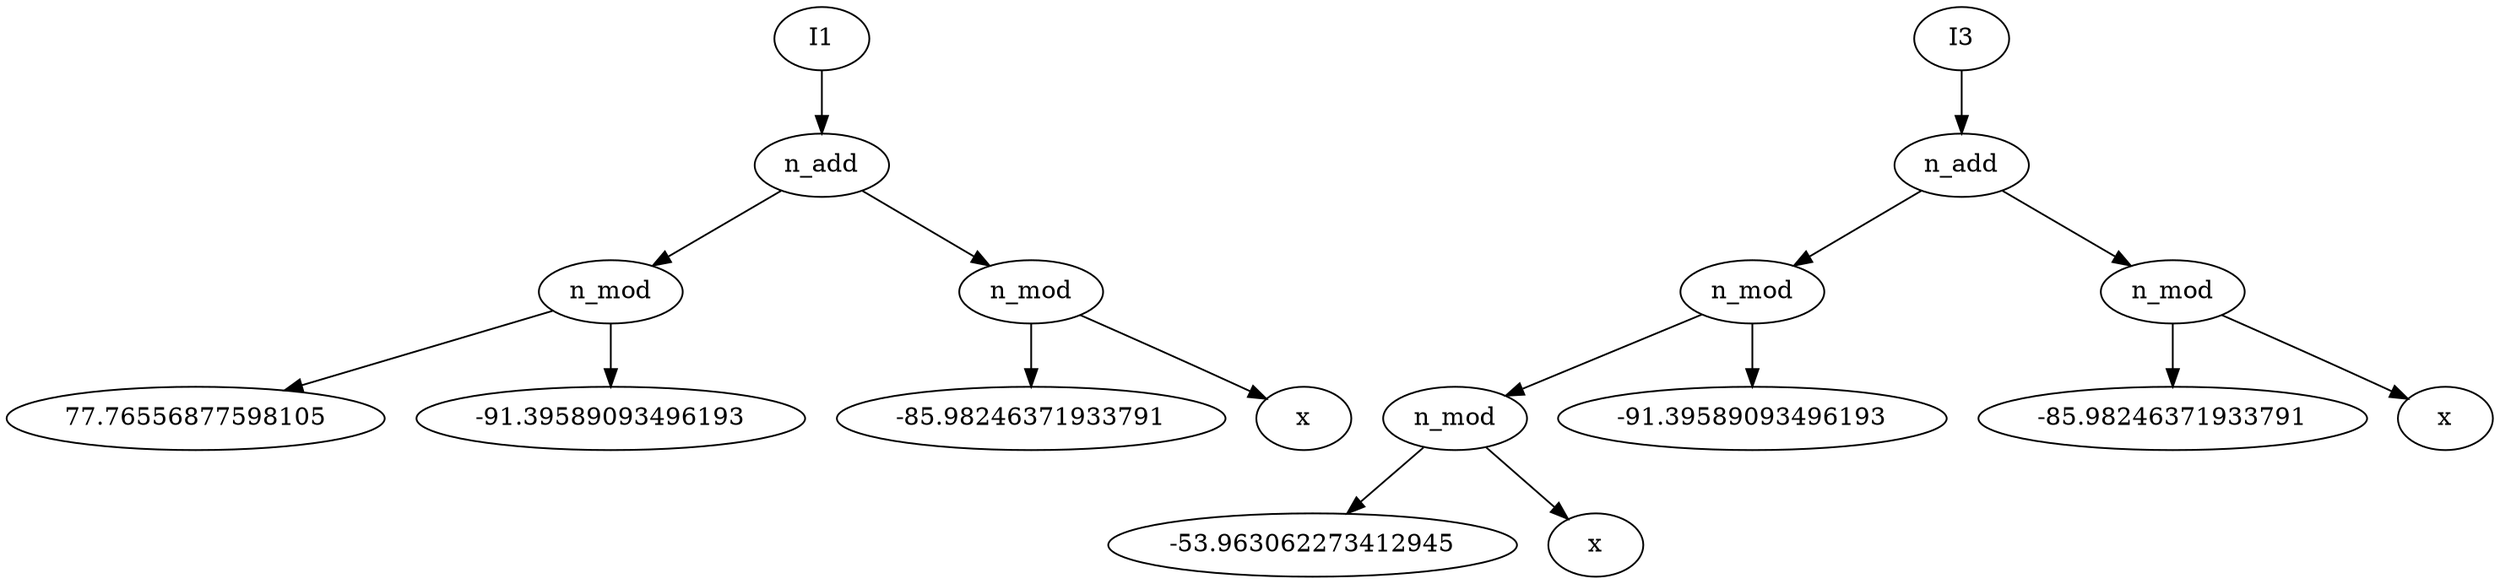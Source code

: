  digraph G20 {N29 [label="I1"];
N29 -> N30;
N30 [label="n_add"];
N30 -> N31;
N31 [label="n_mod"];
N31 -> N32;
N32 [label="77.76556877598105"];
N31 -> N33;
N33 [label="-91.39589093496193"];
N30 -> N34;
N34 [label="n_mod"];
N34 -> N35;
N35 [label="-85.98246371933791"];
N34 -> N36;
N36 [label="x"];
N45 [label="I3"];
N45 -> N131;
N131 [label="n_add"];
N131 -> N138;
N138 [label="n_mod"];
N138 -> N218;
N218 [label="n_mod"];
N218 -> N221;
N221 [label="-53.963062273412945"];
N218 -> N222;
N222 [label="x"];
N138 -> N142;
N142 [label="-91.39589093496193"];
N131 -> N143;
N143 [label="n_mod"];
N143 -> N146;
N146 [label="-85.98246371933791"];
N143 -> N147;
N147 [label="x"];
}